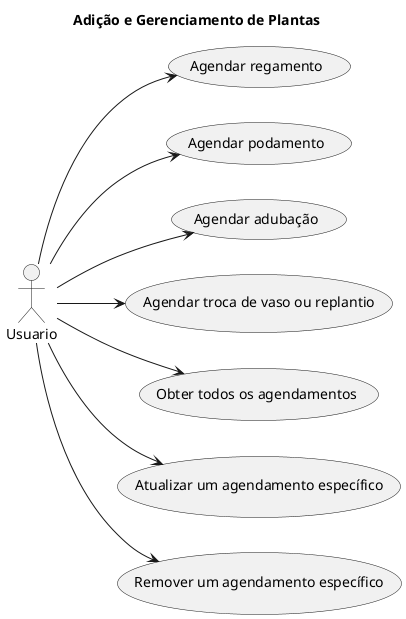 @startuml Adicao_Gerenciamento_Plantas
title Adição e Gerenciamento de Plantas

left to right direction

actor Usuario as u

usecase "Agendar regamento" as UC1
usecase "Agendar podamento" as UC2
usecase "Agendar adubação" as UC3
usecase "Agendar troca de vaso ou replantio" as UC4
usecase "Obter todos os agendamentos" as UC5
usecase "Atualizar um agendamento específico" as UC6
usecase "Remover um agendamento específico" as UC7

u --> UC1
u --> UC2
u --> UC3
u --> UC4
u --> UC5
u --> UC6
u --> UC7
@enduml
